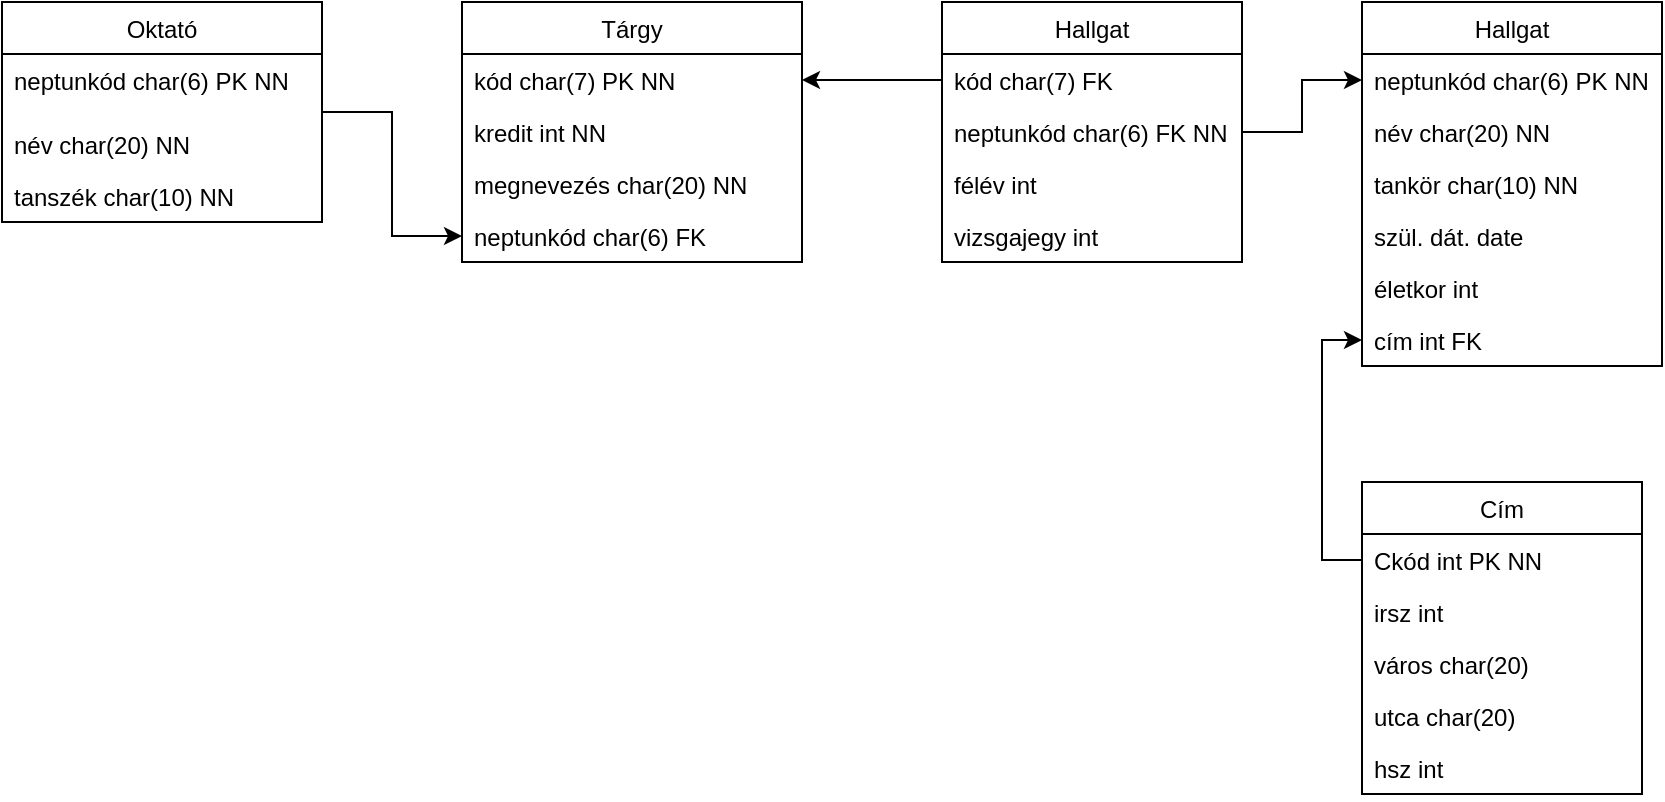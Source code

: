 <mxfile version="20.5.3" type="github"><diagram id="3GzCRXUvy6brQIU_ilEJ" name="Page-1"><mxGraphModel dx="1422" dy="781" grid="1" gridSize="10" guides="1" tooltips="1" connect="1" arrows="1" fold="1" page="1" pageScale="1" pageWidth="850" pageHeight="1100" math="0" shadow="0"><root><mxCell id="0"/><mxCell id="1" parent="0"/><mxCell id="iTgHoI1CwuhxDkXLo1p6-86" value="" style="edgeStyle=orthogonalEdgeStyle;rounded=0;orthogonalLoop=1;jettySize=auto;html=1;entryX=0;entryY=0.5;entryDx=0;entryDy=0;" parent="1" source="iTgHoI1CwuhxDkXLo1p6-44" target="iTgHoI1CwuhxDkXLo1p6-57" edge="1"><mxGeometry relative="1" as="geometry"/></mxCell><mxCell id="iTgHoI1CwuhxDkXLo1p6-44" value="Oktató" style="swimlane;fontStyle=0;childLayout=stackLayout;horizontal=1;startSize=26;fillColor=none;horizontalStack=0;resizeParent=1;resizeParentMax=0;resizeLast=0;collapsible=1;marginBottom=0;" parent="1" vertex="1"><mxGeometry width="160" height="110" as="geometry"/></mxCell><mxCell id="iTgHoI1CwuhxDkXLo1p6-45" value="neptunkód char(6) PK NN" style="text;strokeColor=none;fillColor=none;align=left;verticalAlign=top;spacingLeft=4;spacingRight=4;overflow=hidden;rotatable=0;points=[[0,0.5],[1,0.5]];portConstraint=eastwest;" parent="iTgHoI1CwuhxDkXLo1p6-44" vertex="1"><mxGeometry y="26" width="160" height="32" as="geometry"/></mxCell><mxCell id="iTgHoI1CwuhxDkXLo1p6-46" value="név char(20) NN" style="text;strokeColor=none;fillColor=none;align=left;verticalAlign=top;spacingLeft=4;spacingRight=4;overflow=hidden;rotatable=0;points=[[0,0.5],[1,0.5]];portConstraint=eastwest;" parent="iTgHoI1CwuhxDkXLo1p6-44" vertex="1"><mxGeometry y="58" width="160" height="26" as="geometry"/></mxCell><mxCell id="iTgHoI1CwuhxDkXLo1p6-47" value="tanszék char(10) NN" style="text;strokeColor=none;fillColor=none;align=left;verticalAlign=top;spacingLeft=4;spacingRight=4;overflow=hidden;rotatable=0;points=[[0,0.5],[1,0.5]];portConstraint=eastwest;" parent="iTgHoI1CwuhxDkXLo1p6-44" vertex="1"><mxGeometry y="84" width="160" height="26" as="geometry"/></mxCell><mxCell id="iTgHoI1CwuhxDkXLo1p6-48" value="Tárgy" style="swimlane;fontStyle=0;childLayout=stackLayout;horizontal=1;startSize=26;fillColor=none;horizontalStack=0;resizeParent=1;resizeParentMax=0;resizeLast=0;collapsible=1;marginBottom=0;" parent="1" vertex="1"><mxGeometry x="230" width="170" height="130" as="geometry"/></mxCell><mxCell id="iTgHoI1CwuhxDkXLo1p6-49" value="kód char(7) PK NN" style="text;strokeColor=none;fillColor=none;align=left;verticalAlign=top;spacingLeft=4;spacingRight=4;overflow=hidden;rotatable=0;points=[[0,0.5],[1,0.5]];portConstraint=eastwest;" parent="iTgHoI1CwuhxDkXLo1p6-48" vertex="1"><mxGeometry y="26" width="170" height="26" as="geometry"/></mxCell><mxCell id="iTgHoI1CwuhxDkXLo1p6-50" value="kredit int NN" style="text;strokeColor=none;fillColor=none;align=left;verticalAlign=top;spacingLeft=4;spacingRight=4;overflow=hidden;rotatable=0;points=[[0,0.5],[1,0.5]];portConstraint=eastwest;" parent="iTgHoI1CwuhxDkXLo1p6-48" vertex="1"><mxGeometry y="52" width="170" height="26" as="geometry"/></mxCell><mxCell id="iTgHoI1CwuhxDkXLo1p6-51" value="megnevezés char(20) NN" style="text;strokeColor=none;fillColor=none;align=left;verticalAlign=top;spacingLeft=4;spacingRight=4;overflow=hidden;rotatable=0;points=[[0,0.5],[1,0.5]];portConstraint=eastwest;" parent="iTgHoI1CwuhxDkXLo1p6-48" vertex="1"><mxGeometry y="78" width="170" height="26" as="geometry"/></mxCell><mxCell id="iTgHoI1CwuhxDkXLo1p6-57" value="neptunkód char(6) FK" style="text;strokeColor=none;fillColor=none;align=left;verticalAlign=top;spacingLeft=4;spacingRight=4;overflow=hidden;rotatable=0;points=[[0,0.5],[1,0.5]];portConstraint=eastwest;" parent="iTgHoI1CwuhxDkXLo1p6-48" vertex="1"><mxGeometry y="104" width="170" height="26" as="geometry"/></mxCell><mxCell id="iTgHoI1CwuhxDkXLo1p6-52" value="Hallgat" style="swimlane;fontStyle=0;childLayout=stackLayout;horizontal=1;startSize=26;fillColor=none;horizontalStack=0;resizeParent=1;resizeParentMax=0;resizeLast=0;collapsible=1;marginBottom=0;" parent="1" vertex="1"><mxGeometry x="680" width="150" height="182" as="geometry"/></mxCell><mxCell id="iTgHoI1CwuhxDkXLo1p6-53" value="neptunkód char(6) PK NN" style="text;strokeColor=none;fillColor=none;align=left;verticalAlign=top;spacingLeft=4;spacingRight=4;overflow=hidden;rotatable=0;points=[[0,0.5],[1,0.5]];portConstraint=eastwest;" parent="iTgHoI1CwuhxDkXLo1p6-52" vertex="1"><mxGeometry y="26" width="150" height="26" as="geometry"/></mxCell><mxCell id="iTgHoI1CwuhxDkXLo1p6-54" value="név char(20) NN" style="text;strokeColor=none;fillColor=none;align=left;verticalAlign=top;spacingLeft=4;spacingRight=4;overflow=hidden;rotatable=0;points=[[0,0.5],[1,0.5]];portConstraint=eastwest;" parent="iTgHoI1CwuhxDkXLo1p6-52" vertex="1"><mxGeometry y="52" width="150" height="26" as="geometry"/></mxCell><mxCell id="iTgHoI1CwuhxDkXLo1p6-55" value="tankör char(10) NN" style="text;strokeColor=none;fillColor=none;align=left;verticalAlign=top;spacingLeft=4;spacingRight=4;overflow=hidden;rotatable=0;points=[[0,0.5],[1,0.5]];portConstraint=eastwest;" parent="iTgHoI1CwuhxDkXLo1p6-52" vertex="1"><mxGeometry y="78" width="150" height="26" as="geometry"/></mxCell><mxCell id="iTgHoI1CwuhxDkXLo1p6-58" value="szül. dát. date " style="text;strokeColor=none;fillColor=none;align=left;verticalAlign=top;spacingLeft=4;spacingRight=4;overflow=hidden;rotatable=0;points=[[0,0.5],[1,0.5]];portConstraint=eastwest;" parent="iTgHoI1CwuhxDkXLo1p6-52" vertex="1"><mxGeometry y="104" width="150" height="26" as="geometry"/></mxCell><mxCell id="iTgHoI1CwuhxDkXLo1p6-59" value="életkor int" style="text;strokeColor=none;fillColor=none;align=left;verticalAlign=top;spacingLeft=4;spacingRight=4;overflow=hidden;rotatable=0;points=[[0,0.5],[1,0.5]];portConstraint=eastwest;" parent="iTgHoI1CwuhxDkXLo1p6-52" vertex="1"><mxGeometry y="130" width="150" height="26" as="geometry"/></mxCell><mxCell id="iTgHoI1CwuhxDkXLo1p6-60" value="cím int FK" style="text;strokeColor=none;fillColor=none;align=left;verticalAlign=top;spacingLeft=4;spacingRight=4;overflow=hidden;rotatable=0;points=[[0,0.5],[1,0.5]];portConstraint=eastwest;" parent="iTgHoI1CwuhxDkXLo1p6-52" vertex="1"><mxGeometry y="156" width="150" height="26" as="geometry"/></mxCell><mxCell id="iTgHoI1CwuhxDkXLo1p6-82" value="" style="edgeStyle=orthogonalEdgeStyle;rounded=0;orthogonalLoop=1;jettySize=auto;html=1;entryX=0;entryY=0.5;entryDx=0;entryDy=0;exitX=0;exitY=0.5;exitDx=0;exitDy=0;" parent="1" source="iTgHoI1CwuhxDkXLo1p6-62" target="iTgHoI1CwuhxDkXLo1p6-60" edge="1"><mxGeometry relative="1" as="geometry"><mxPoint x="600" y="305" as="targetPoint"/></mxGeometry></mxCell><mxCell id="iTgHoI1CwuhxDkXLo1p6-61" value="Cím" style="swimlane;fontStyle=0;childLayout=stackLayout;horizontal=1;startSize=26;fillColor=none;horizontalStack=0;resizeParent=1;resizeParentMax=0;resizeLast=0;collapsible=1;marginBottom=0;" parent="1" vertex="1"><mxGeometry x="680" y="240" width="140" height="156" as="geometry"/></mxCell><mxCell id="iTgHoI1CwuhxDkXLo1p6-62" value="Ckód int PK NN" style="text;strokeColor=none;fillColor=none;align=left;verticalAlign=top;spacingLeft=4;spacingRight=4;overflow=hidden;rotatable=0;points=[[0,0.5],[1,0.5]];portConstraint=eastwest;" parent="iTgHoI1CwuhxDkXLo1p6-61" vertex="1"><mxGeometry y="26" width="140" height="26" as="geometry"/></mxCell><mxCell id="iTgHoI1CwuhxDkXLo1p6-63" value="irsz int " style="text;strokeColor=none;fillColor=none;align=left;verticalAlign=top;spacingLeft=4;spacingRight=4;overflow=hidden;rotatable=0;points=[[0,0.5],[1,0.5]];portConstraint=eastwest;" parent="iTgHoI1CwuhxDkXLo1p6-61" vertex="1"><mxGeometry y="52" width="140" height="26" as="geometry"/></mxCell><mxCell id="iTgHoI1CwuhxDkXLo1p6-64" value="város char(20)" style="text;strokeColor=none;fillColor=none;align=left;verticalAlign=top;spacingLeft=4;spacingRight=4;overflow=hidden;rotatable=0;points=[[0,0.5],[1,0.5]];portConstraint=eastwest;" parent="iTgHoI1CwuhxDkXLo1p6-61" vertex="1"><mxGeometry y="78" width="140" height="26" as="geometry"/></mxCell><mxCell id="iTgHoI1CwuhxDkXLo1p6-65" value="utca char(20)" style="text;strokeColor=none;fillColor=none;align=left;verticalAlign=top;spacingLeft=4;spacingRight=4;overflow=hidden;rotatable=0;points=[[0,0.5],[1,0.5]];portConstraint=eastwest;" parent="iTgHoI1CwuhxDkXLo1p6-61" vertex="1"><mxGeometry y="104" width="140" height="26" as="geometry"/></mxCell><mxCell id="iTgHoI1CwuhxDkXLo1p6-66" value="hsz int" style="text;strokeColor=none;fillColor=none;align=left;verticalAlign=top;spacingLeft=4;spacingRight=4;overflow=hidden;rotatable=0;points=[[0,0.5],[1,0.5]];portConstraint=eastwest;" parent="iTgHoI1CwuhxDkXLo1p6-61" vertex="1"><mxGeometry y="130" width="140" height="26" as="geometry"/></mxCell><mxCell id="iTgHoI1CwuhxDkXLo1p6-84" value="" style="edgeStyle=orthogonalEdgeStyle;rounded=0;orthogonalLoop=1;jettySize=auto;html=1;entryX=0;entryY=0.5;entryDx=0;entryDy=0;" parent="1" source="iTgHoI1CwuhxDkXLo1p6-67" target="iTgHoI1CwuhxDkXLo1p6-53" edge="1"><mxGeometry relative="1" as="geometry"/></mxCell><mxCell id="iTgHoI1CwuhxDkXLo1p6-67" value="Hallgat" style="swimlane;fontStyle=0;childLayout=stackLayout;horizontal=1;startSize=26;fillColor=none;horizontalStack=0;resizeParent=1;resizeParentMax=0;resizeLast=0;collapsible=1;marginBottom=0;" parent="1" vertex="1"><mxGeometry x="470" width="150" height="130" as="geometry"/></mxCell><mxCell id="iTgHoI1CwuhxDkXLo1p6-68" value="kód char(7) FK" style="text;strokeColor=none;fillColor=none;align=left;verticalAlign=top;spacingLeft=4;spacingRight=4;overflow=hidden;rotatable=0;points=[[0,0.5],[1,0.5]];portConstraint=eastwest;" parent="iTgHoI1CwuhxDkXLo1p6-67" vertex="1"><mxGeometry y="26" width="150" height="26" as="geometry"/></mxCell><mxCell id="iTgHoI1CwuhxDkXLo1p6-69" value="neptunkód char(6) FK NN" style="text;strokeColor=none;fillColor=none;align=left;verticalAlign=top;spacingLeft=4;spacingRight=4;overflow=hidden;rotatable=0;points=[[0,0.5],[1,0.5]];portConstraint=eastwest;" parent="iTgHoI1CwuhxDkXLo1p6-67" vertex="1"><mxGeometry y="52" width="150" height="26" as="geometry"/></mxCell><mxCell id="iTgHoI1CwuhxDkXLo1p6-70" value="félév int " style="text;strokeColor=none;fillColor=none;align=left;verticalAlign=top;spacingLeft=4;spacingRight=4;overflow=hidden;rotatable=0;points=[[0,0.5],[1,0.5]];portConstraint=eastwest;" parent="iTgHoI1CwuhxDkXLo1p6-67" vertex="1"><mxGeometry y="78" width="150" height="26" as="geometry"/></mxCell><mxCell id="iTgHoI1CwuhxDkXLo1p6-74" value="vizsgajegy int" style="text;strokeColor=none;fillColor=none;align=left;verticalAlign=top;spacingLeft=4;spacingRight=4;overflow=hidden;rotatable=0;points=[[0,0.5],[1,0.5]];portConstraint=eastwest;" parent="iTgHoI1CwuhxDkXLo1p6-67" vertex="1"><mxGeometry y="104" width="150" height="26" as="geometry"/></mxCell><mxCell id="iTgHoI1CwuhxDkXLo1p6-85" value="" style="edgeStyle=orthogonalEdgeStyle;rounded=0;orthogonalLoop=1;jettySize=auto;html=1;entryX=1;entryY=0.5;entryDx=0;entryDy=0;exitX=0;exitY=0.5;exitDx=0;exitDy=0;" parent="1" source="iTgHoI1CwuhxDkXLo1p6-68" target="iTgHoI1CwuhxDkXLo1p6-49" edge="1"><mxGeometry relative="1" as="geometry"/></mxCell></root></mxGraphModel></diagram></mxfile>